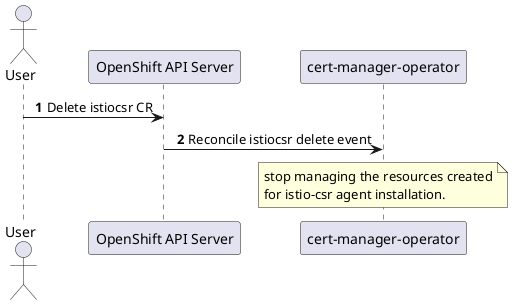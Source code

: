 @startuml
'https://plantuml.com/sequence-diagram

skinparam sequenceMessageAlign center

autonumber

actor User
participant "OpenShift API Server" as API
participant "cert-manager-operator" as Operator

User -> API : Delete istiocsr CR
API -> Operator : Reconcile istiocsr delete event
note over Operator
stop managing the resources created
for istio-csr agent installation.
endnote

@enduml
